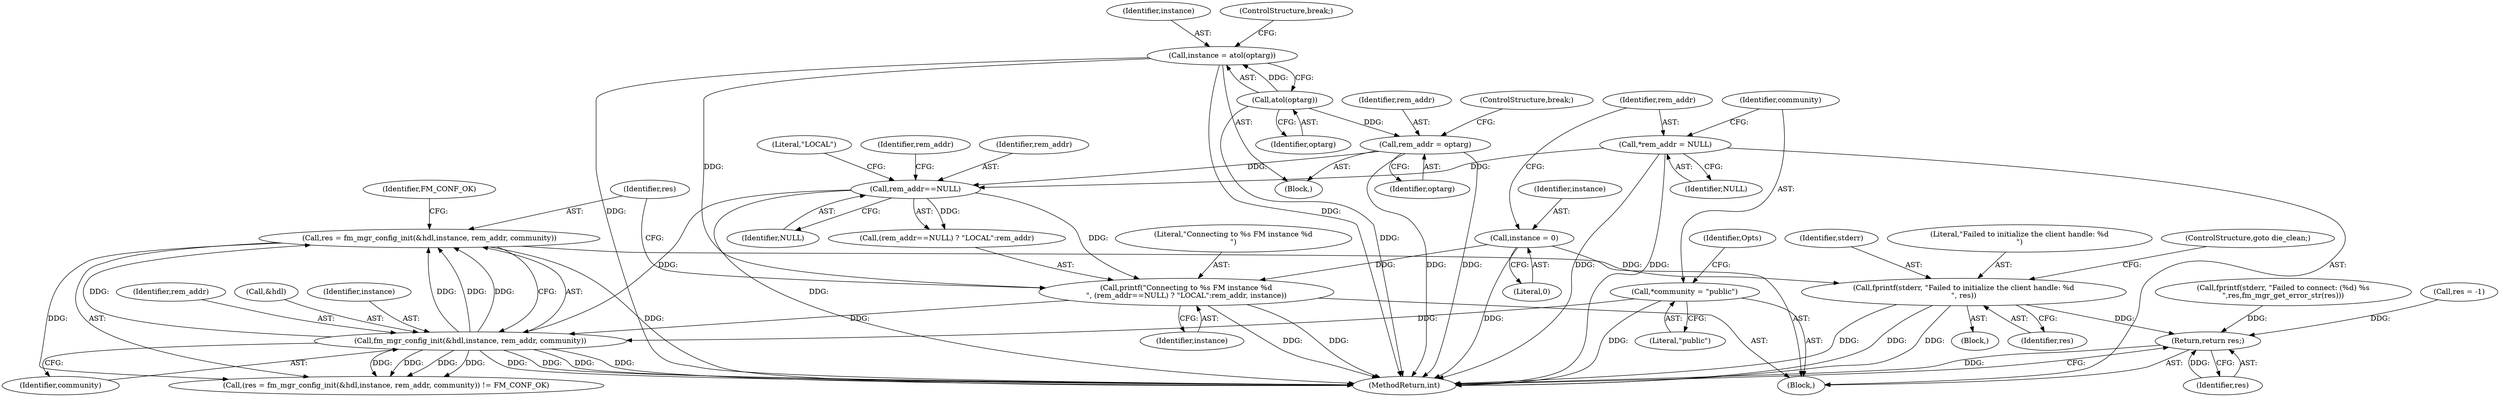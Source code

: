 digraph "0_opa-ff_c5759e7b76f5bf844be6c6641cc1b356bbc83869@API" {
"1000208" [label="(Call,fprintf(stderr, \"Failed to initialize the client handle: %d\n\", res))"];
"1000198" [label="(Call,res = fm_mgr_config_init(&hdl,instance, rem_addr, community))"];
"1000200" [label="(Call,fm_mgr_config_init(&hdl,instance, rem_addr, community))"];
"1000187" [label="(Call,printf(\"Connecting to %s FM instance %d\n\", (rem_addr==NULL) ? \"LOCAL\":rem_addr, instance))"];
"1000190" [label="(Call,rem_addr==NULL)"];
"1000154" [label="(Call,rem_addr = optarg)"];
"1000150" [label="(Call,atol(optarg))"];
"1000112" [label="(Call,*rem_addr = NULL)"];
"1000107" [label="(Call,instance = 0)"];
"1000148" [label="(Call,instance = atol(optarg))"];
"1000116" [label="(Call,*community = \"public\")"];
"1000281" [label="(Return,return res;)"];
"1000187" [label="(Call,printf(\"Connecting to %s FM instance %d\n\", (rem_addr==NULL) ? \"LOCAL\":rem_addr, instance))"];
"1000188" [label="(Literal,\"Connecting to %s FM instance %d\n\")"];
"1000154" [label="(Call,rem_addr = optarg)"];
"1000149" [label="(Identifier,instance)"];
"1000206" [label="(Identifier,FM_CONF_OK)"];
"1000210" [label="(Literal,\"Failed to initialize the client handle: %d\n\")"];
"1000212" [label="(ControlStructure,goto die_clean;)"];
"1000117" [label="(Identifier,community)"];
"1000272" [label="(Call,res = -1)"];
"1000203" [label="(Identifier,instance)"];
"1000221" [label="(Call,fprintf(stderr, \"Failed to connect: (%d) %s\n\",res,fm_mgr_get_error_str(res)))"];
"1000211" [label="(Identifier,res)"];
"1000208" [label="(Call,fprintf(stderr, \"Failed to initialize the client handle: %d\n\", res))"];
"1000124" [label="(Identifier,Opts)"];
"1000190" [label="(Call,rem_addr==NULL)"];
"1000148" [label="(Call,instance = atol(optarg))"];
"1000155" [label="(Identifier,rem_addr)"];
"1000150" [label="(Call,atol(optarg))"];
"1000112" [label="(Call,*rem_addr = NULL)"];
"1000107" [label="(Call,instance = 0)"];
"1000151" [label="(Identifier,optarg)"];
"1000108" [label="(Identifier,instance)"];
"1000113" [label="(Identifier,rem_addr)"];
"1000189" [label="(Call,(rem_addr==NULL) ? \"LOCAL\":rem_addr)"];
"1000192" [label="(Identifier,NULL)"];
"1000282" [label="(Identifier,res)"];
"1000201" [label="(Call,&hdl)"];
"1000207" [label="(Block,)"];
"1000200" [label="(Call,fm_mgr_config_init(&hdl,instance, rem_addr, community))"];
"1000194" [label="(Identifier,rem_addr)"];
"1000114" [label="(Identifier,NULL)"];
"1000118" [label="(Literal,\"public\")"];
"1000205" [label="(Identifier,community)"];
"1000199" [label="(Identifier,res)"];
"1000283" [label="(MethodReturn,int)"];
"1000209" [label="(Identifier,stderr)"];
"1000195" [label="(Identifier,instance)"];
"1000204" [label="(Identifier,rem_addr)"];
"1000116" [label="(Call,*community = \"public\")"];
"1000157" [label="(ControlStructure,break;)"];
"1000109" [label="(Literal,0)"];
"1000281" [label="(Return,return res;)"];
"1000104" [label="(Block,)"];
"1000152" [label="(ControlStructure,break;)"];
"1000198" [label="(Call,res = fm_mgr_config_init(&hdl,instance, rem_addr, community))"];
"1000138" [label="(Block,)"];
"1000156" [label="(Identifier,optarg)"];
"1000191" [label="(Identifier,rem_addr)"];
"1000197" [label="(Call,(res = fm_mgr_config_init(&hdl,instance, rem_addr, community)) != FM_CONF_OK)"];
"1000193" [label="(Literal,\"LOCAL\")"];
"1000208" -> "1000207"  [label="AST: "];
"1000208" -> "1000211"  [label="CFG: "];
"1000209" -> "1000208"  [label="AST: "];
"1000210" -> "1000208"  [label="AST: "];
"1000211" -> "1000208"  [label="AST: "];
"1000212" -> "1000208"  [label="CFG: "];
"1000208" -> "1000283"  [label="DDG: "];
"1000208" -> "1000283"  [label="DDG: "];
"1000208" -> "1000283"  [label="DDG: "];
"1000198" -> "1000208"  [label="DDG: "];
"1000208" -> "1000281"  [label="DDG: "];
"1000198" -> "1000197"  [label="AST: "];
"1000198" -> "1000200"  [label="CFG: "];
"1000199" -> "1000198"  [label="AST: "];
"1000200" -> "1000198"  [label="AST: "];
"1000206" -> "1000198"  [label="CFG: "];
"1000198" -> "1000283"  [label="DDG: "];
"1000198" -> "1000197"  [label="DDG: "];
"1000200" -> "1000198"  [label="DDG: "];
"1000200" -> "1000198"  [label="DDG: "];
"1000200" -> "1000198"  [label="DDG: "];
"1000200" -> "1000198"  [label="DDG: "];
"1000200" -> "1000205"  [label="CFG: "];
"1000201" -> "1000200"  [label="AST: "];
"1000203" -> "1000200"  [label="AST: "];
"1000204" -> "1000200"  [label="AST: "];
"1000205" -> "1000200"  [label="AST: "];
"1000200" -> "1000283"  [label="DDG: "];
"1000200" -> "1000283"  [label="DDG: "];
"1000200" -> "1000283"  [label="DDG: "];
"1000200" -> "1000283"  [label="DDG: "];
"1000200" -> "1000197"  [label="DDG: "];
"1000200" -> "1000197"  [label="DDG: "];
"1000200" -> "1000197"  [label="DDG: "];
"1000200" -> "1000197"  [label="DDG: "];
"1000187" -> "1000200"  [label="DDG: "];
"1000190" -> "1000200"  [label="DDG: "];
"1000116" -> "1000200"  [label="DDG: "];
"1000187" -> "1000104"  [label="AST: "];
"1000187" -> "1000195"  [label="CFG: "];
"1000188" -> "1000187"  [label="AST: "];
"1000189" -> "1000187"  [label="AST: "];
"1000195" -> "1000187"  [label="AST: "];
"1000199" -> "1000187"  [label="CFG: "];
"1000187" -> "1000283"  [label="DDG: "];
"1000187" -> "1000283"  [label="DDG: "];
"1000190" -> "1000187"  [label="DDG: "];
"1000107" -> "1000187"  [label="DDG: "];
"1000148" -> "1000187"  [label="DDG: "];
"1000190" -> "1000189"  [label="AST: "];
"1000190" -> "1000192"  [label="CFG: "];
"1000191" -> "1000190"  [label="AST: "];
"1000192" -> "1000190"  [label="AST: "];
"1000193" -> "1000190"  [label="CFG: "];
"1000194" -> "1000190"  [label="CFG: "];
"1000190" -> "1000283"  [label="DDG: "];
"1000154" -> "1000190"  [label="DDG: "];
"1000112" -> "1000190"  [label="DDG: "];
"1000190" -> "1000189"  [label="DDG: "];
"1000154" -> "1000138"  [label="AST: "];
"1000154" -> "1000156"  [label="CFG: "];
"1000155" -> "1000154"  [label="AST: "];
"1000156" -> "1000154"  [label="AST: "];
"1000157" -> "1000154"  [label="CFG: "];
"1000154" -> "1000283"  [label="DDG: "];
"1000154" -> "1000283"  [label="DDG: "];
"1000150" -> "1000154"  [label="DDG: "];
"1000150" -> "1000148"  [label="AST: "];
"1000150" -> "1000151"  [label="CFG: "];
"1000151" -> "1000150"  [label="AST: "];
"1000148" -> "1000150"  [label="CFG: "];
"1000150" -> "1000283"  [label="DDG: "];
"1000150" -> "1000148"  [label="DDG: "];
"1000112" -> "1000104"  [label="AST: "];
"1000112" -> "1000114"  [label="CFG: "];
"1000113" -> "1000112"  [label="AST: "];
"1000114" -> "1000112"  [label="AST: "];
"1000117" -> "1000112"  [label="CFG: "];
"1000112" -> "1000283"  [label="DDG: "];
"1000112" -> "1000283"  [label="DDG: "];
"1000107" -> "1000104"  [label="AST: "];
"1000107" -> "1000109"  [label="CFG: "];
"1000108" -> "1000107"  [label="AST: "];
"1000109" -> "1000107"  [label="AST: "];
"1000113" -> "1000107"  [label="CFG: "];
"1000107" -> "1000283"  [label="DDG: "];
"1000148" -> "1000138"  [label="AST: "];
"1000149" -> "1000148"  [label="AST: "];
"1000152" -> "1000148"  [label="CFG: "];
"1000148" -> "1000283"  [label="DDG: "];
"1000148" -> "1000283"  [label="DDG: "];
"1000116" -> "1000104"  [label="AST: "];
"1000116" -> "1000118"  [label="CFG: "];
"1000117" -> "1000116"  [label="AST: "];
"1000118" -> "1000116"  [label="AST: "];
"1000124" -> "1000116"  [label="CFG: "];
"1000116" -> "1000283"  [label="DDG: "];
"1000281" -> "1000104"  [label="AST: "];
"1000281" -> "1000282"  [label="CFG: "];
"1000282" -> "1000281"  [label="AST: "];
"1000283" -> "1000281"  [label="CFG: "];
"1000281" -> "1000283"  [label="DDG: "];
"1000282" -> "1000281"  [label="DDG: "];
"1000272" -> "1000281"  [label="DDG: "];
"1000221" -> "1000281"  [label="DDG: "];
}
